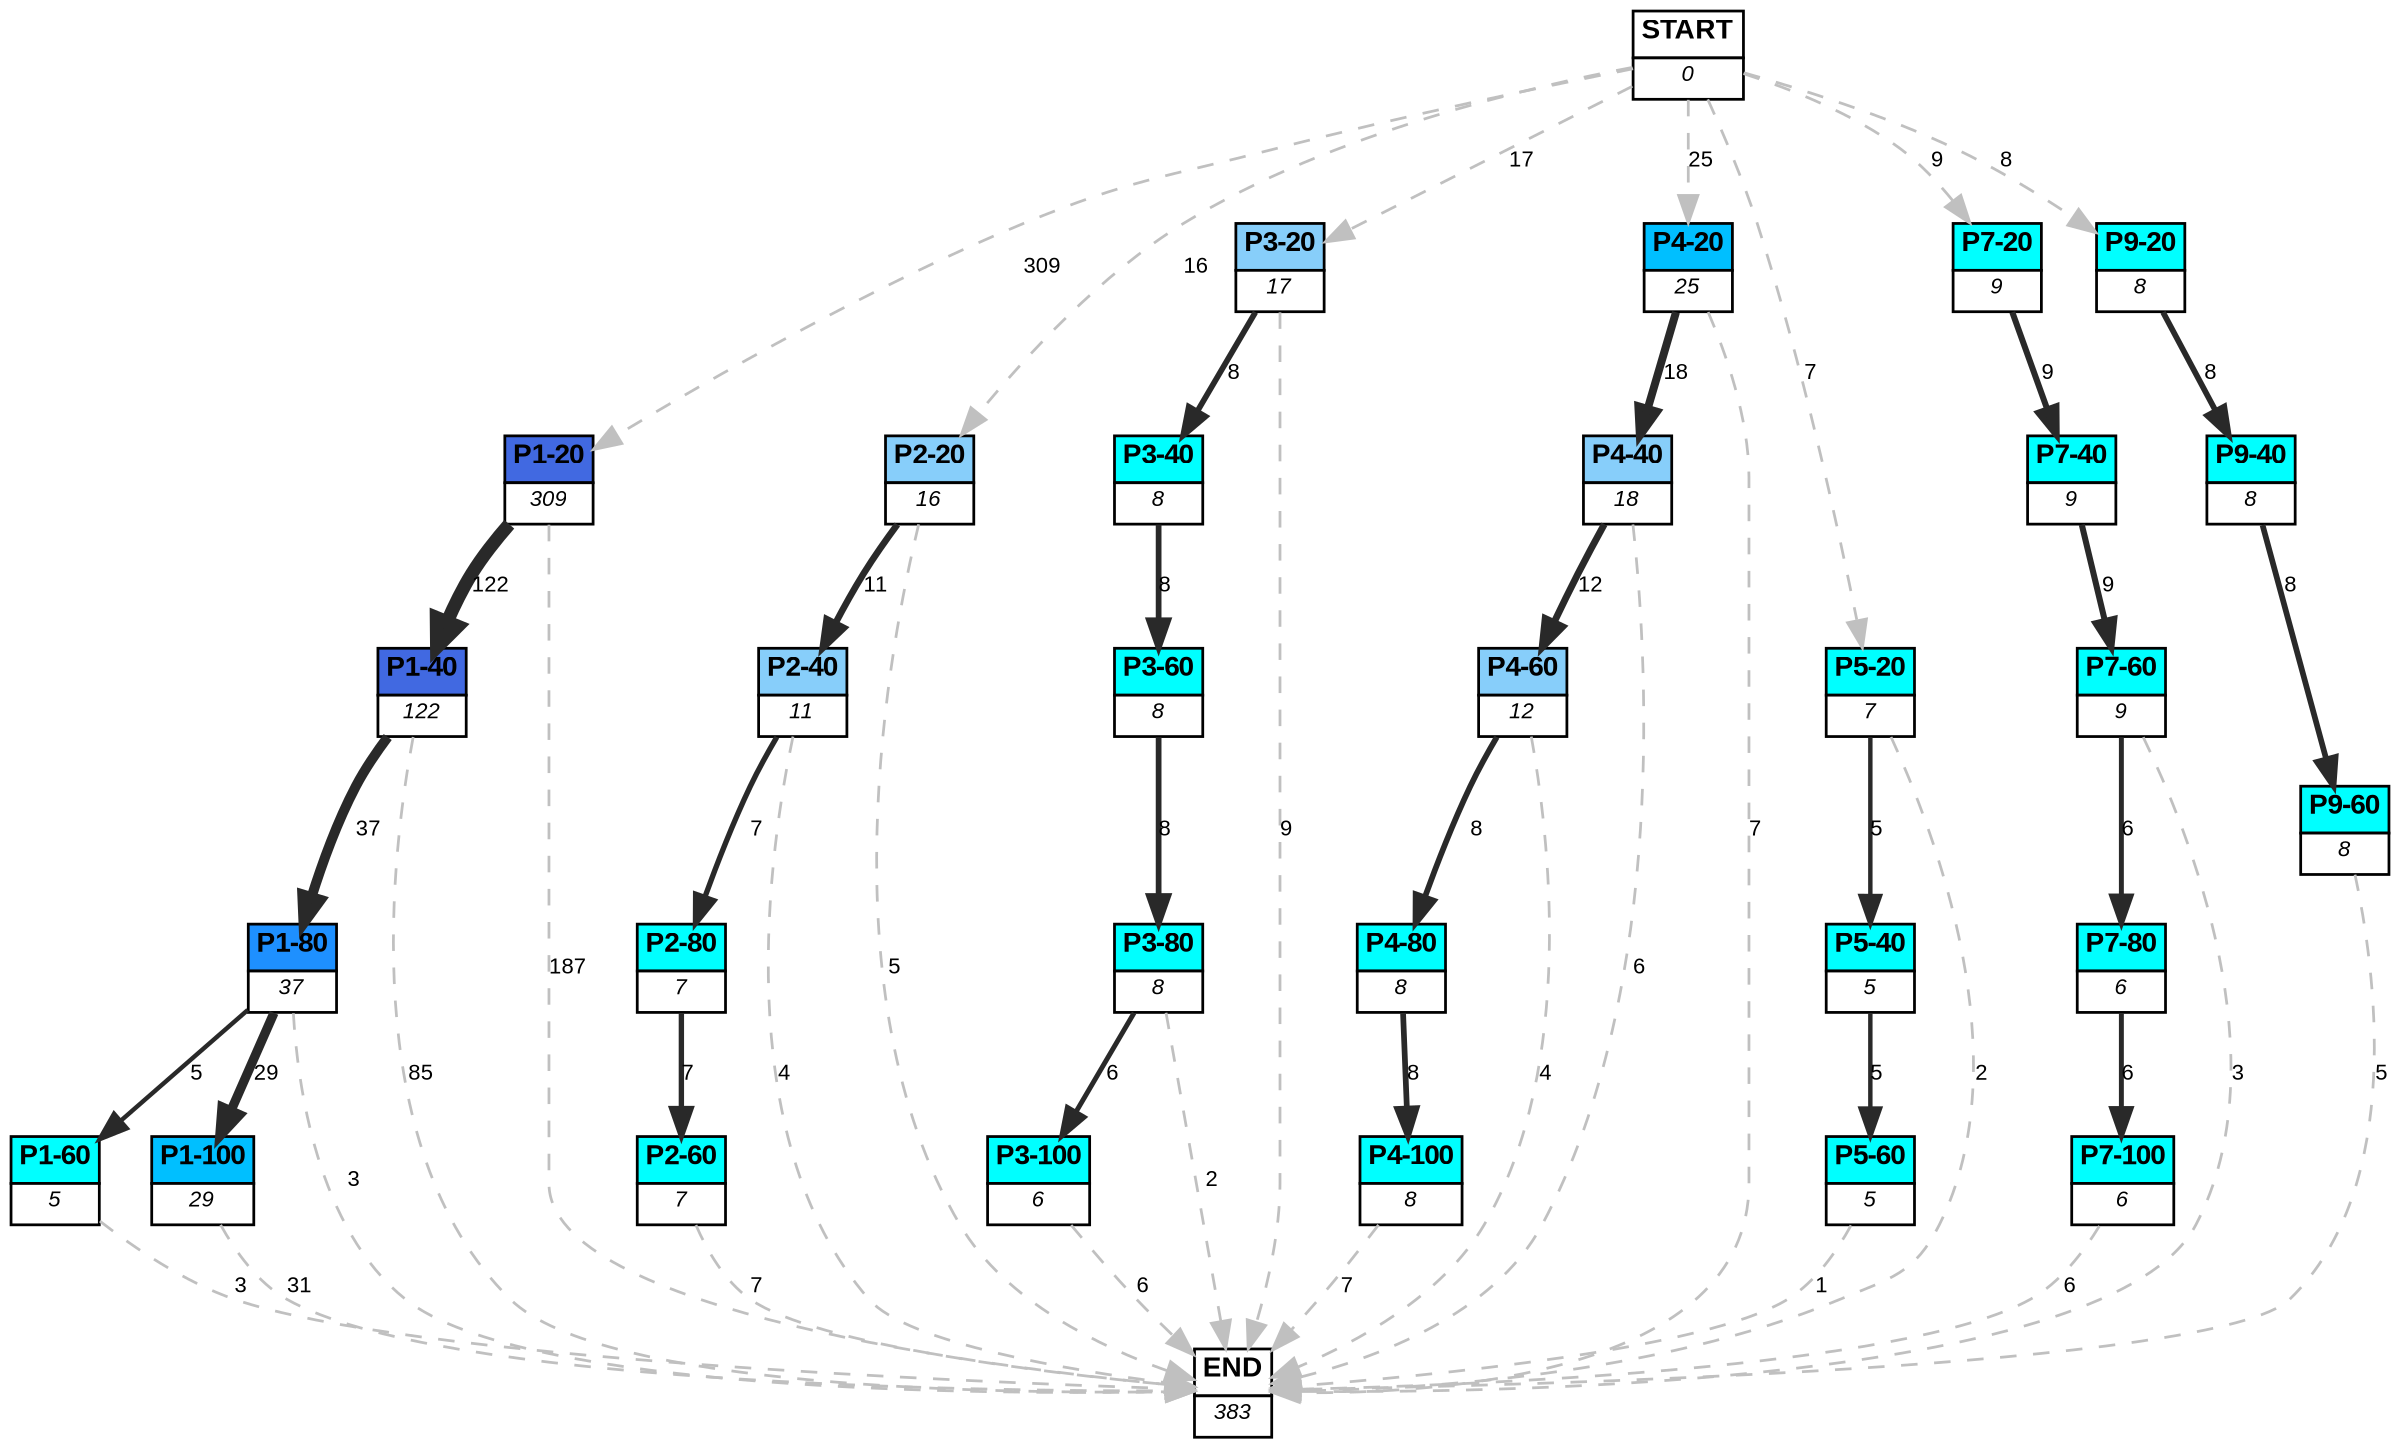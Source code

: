 digraph graphname {
	dpi = 150
	size="16,11!";
	margin = 0;
"P1-20" [shape=plain, label=<<table border="0" cellborder="1" cellspacing="0"><tr><td bgcolor="royalblue"><FONT face="Arial" POINT-SIZE="10"><b>P1-20</b></FONT></td></tr><tr><td bgcolor="white"><FONT face="Arial" POINT-SIZE="8"><i>309</i></FONT></td></tr></table>>]
"P1-40" [shape=plain, label=<<table border="0" cellborder="1" cellspacing="0"><tr><td bgcolor="royalblue"><FONT face="Arial" POINT-SIZE="10"><b>P1-40</b></FONT></td></tr><tr><td bgcolor="white"><FONT face="Arial" POINT-SIZE="8"><i>122</i></FONT></td></tr></table>>]
"P1-80" [shape=plain, label=<<table border="0" cellborder="1" cellspacing="0"><tr><td bgcolor="dodgerblue"><FONT face="Arial" POINT-SIZE="10"><b>P1-80</b></FONT></td></tr><tr><td bgcolor="white"><FONT face="Arial" POINT-SIZE="8"><i>37</i></FONT></td></tr></table>>]
"P1-60" [shape=plain, label=<<table border="0" cellborder="1" cellspacing="0"><tr><td bgcolor="aqua"><FONT face="Arial" POINT-SIZE="10"><b>P1-60</b></FONT></td></tr><tr><td bgcolor="white"><FONT face="Arial" POINT-SIZE="8"><i>5</i></FONT></td></tr></table>>]
"P1-100" [shape=plain, label=<<table border="0" cellborder="1" cellspacing="0"><tr><td bgcolor="deepskyblue"><FONT face="Arial" POINT-SIZE="10"><b>P1-100</b></FONT></td></tr><tr><td bgcolor="white"><FONT face="Arial" POINT-SIZE="8"><i>29</i></FONT></td></tr></table>>]
"P2-20" [shape=plain, label=<<table border="0" cellborder="1" cellspacing="0"><tr><td bgcolor="lightskyblue"><FONT face="Arial" POINT-SIZE="10"><b>P2-20</b></FONT></td></tr><tr><td bgcolor="white"><FONT face="Arial" POINT-SIZE="8"><i>16</i></FONT></td></tr></table>>]
"P2-40" [shape=plain, label=<<table border="0" cellborder="1" cellspacing="0"><tr><td bgcolor="lightskyblue"><FONT face="Arial" POINT-SIZE="10"><b>P2-40</b></FONT></td></tr><tr><td bgcolor="white"><FONT face="Arial" POINT-SIZE="8"><i>11</i></FONT></td></tr></table>>]
"P2-80" [shape=plain, label=<<table border="0" cellborder="1" cellspacing="0"><tr><td bgcolor="aqua"><FONT face="Arial" POINT-SIZE="10"><b>P2-80</b></FONT></td></tr><tr><td bgcolor="white"><FONT face="Arial" POINT-SIZE="8"><i>7</i></FONT></td></tr></table>>]
"P2-60" [shape=plain, label=<<table border="0" cellborder="1" cellspacing="0"><tr><td bgcolor="aqua"><FONT face="Arial" POINT-SIZE="10"><b>P2-60</b></FONT></td></tr><tr><td bgcolor="white"><FONT face="Arial" POINT-SIZE="8"><i>7</i></FONT></td></tr></table>>]
"P3-20" [shape=plain, label=<<table border="0" cellborder="1" cellspacing="0"><tr><td bgcolor="lightskyblue"><FONT face="Arial" POINT-SIZE="10"><b>P3-20</b></FONT></td></tr><tr><td bgcolor="white"><FONT face="Arial" POINT-SIZE="8"><i>17</i></FONT></td></tr></table>>]
"P3-40" [shape=plain, label=<<table border="0" cellborder="1" cellspacing="0"><tr><td bgcolor="aqua"><FONT face="Arial" POINT-SIZE="10"><b>P3-40</b></FONT></td></tr><tr><td bgcolor="white"><FONT face="Arial" POINT-SIZE="8"><i>8</i></FONT></td></tr></table>>]
"P3-60" [shape=plain, label=<<table border="0" cellborder="1" cellspacing="0"><tr><td bgcolor="aqua"><FONT face="Arial" POINT-SIZE="10"><b>P3-60</b></FONT></td></tr><tr><td bgcolor="white"><FONT face="Arial" POINT-SIZE="8"><i>8</i></FONT></td></tr></table>>]
"P3-80" [shape=plain, label=<<table border="0" cellborder="1" cellspacing="0"><tr><td bgcolor="aqua"><FONT face="Arial" POINT-SIZE="10"><b>P3-80</b></FONT></td></tr><tr><td bgcolor="white"><FONT face="Arial" POINT-SIZE="8"><i>8</i></FONT></td></tr></table>>]
"P3-100" [shape=plain, label=<<table border="0" cellborder="1" cellspacing="0"><tr><td bgcolor="aqua"><FONT face="Arial" POINT-SIZE="10"><b>P3-100</b></FONT></td></tr><tr><td bgcolor="white"><FONT face="Arial" POINT-SIZE="8"><i>6</i></FONT></td></tr></table>>]
"P4-20" [shape=plain, label=<<table border="0" cellborder="1" cellspacing="0"><tr><td bgcolor="deepskyblue"><FONT face="Arial" POINT-SIZE="10"><b>P4-20</b></FONT></td></tr><tr><td bgcolor="white"><FONT face="Arial" POINT-SIZE="8"><i>25</i></FONT></td></tr></table>>]
"P4-40" [shape=plain, label=<<table border="0" cellborder="1" cellspacing="0"><tr><td bgcolor="lightskyblue"><FONT face="Arial" POINT-SIZE="10"><b>P4-40</b></FONT></td></tr><tr><td bgcolor="white"><FONT face="Arial" POINT-SIZE="8"><i>18</i></FONT></td></tr></table>>]
"P4-60" [shape=plain, label=<<table border="0" cellborder="1" cellspacing="0"><tr><td bgcolor="lightskyblue"><FONT face="Arial" POINT-SIZE="10"><b>P4-60</b></FONT></td></tr><tr><td bgcolor="white"><FONT face="Arial" POINT-SIZE="8"><i>12</i></FONT></td></tr></table>>]
"P5-20" [shape=plain, label=<<table border="0" cellborder="1" cellspacing="0"><tr><td bgcolor="aqua"><FONT face="Arial" POINT-SIZE="10"><b>P5-20</b></FONT></td></tr><tr><td bgcolor="white"><FONT face="Arial" POINT-SIZE="8"><i>7</i></FONT></td></tr></table>>]
"P5-40" [shape=plain, label=<<table border="0" cellborder="1" cellspacing="0"><tr><td bgcolor="aqua"><FONT face="Arial" POINT-SIZE="10"><b>P5-40</b></FONT></td></tr><tr><td bgcolor="white"><FONT face="Arial" POINT-SIZE="8"><i>5</i></FONT></td></tr></table>>]
"P5-60" [shape=plain, label=<<table border="0" cellborder="1" cellspacing="0"><tr><td bgcolor="aqua"><FONT face="Arial" POINT-SIZE="10"><b>P5-60</b></FONT></td></tr><tr><td bgcolor="white"><FONT face="Arial" POINT-SIZE="8"><i>5</i></FONT></td></tr></table>>]
"P4-80" [shape=plain, label=<<table border="0" cellborder="1" cellspacing="0"><tr><td bgcolor="aqua"><FONT face="Arial" POINT-SIZE="10"><b>P4-80</b></FONT></td></tr><tr><td bgcolor="white"><FONT face="Arial" POINT-SIZE="8"><i>8</i></FONT></td></tr></table>>]
"P4-100" [shape=plain, label=<<table border="0" cellborder="1" cellspacing="0"><tr><td bgcolor="aqua"><FONT face="Arial" POINT-SIZE="10"><b>P4-100</b></FONT></td></tr><tr><td bgcolor="white"><FONT face="Arial" POINT-SIZE="8"><i>8</i></FONT></td></tr></table>>]
"P7-20" [shape=plain, label=<<table border="0" cellborder="1" cellspacing="0"><tr><td bgcolor="aqua"><FONT face="Arial" POINT-SIZE="10"><b>P7-20</b></FONT></td></tr><tr><td bgcolor="white"><FONT face="Arial" POINT-SIZE="8"><i>9</i></FONT></td></tr></table>>]
"P7-40" [shape=plain, label=<<table border="0" cellborder="1" cellspacing="0"><tr><td bgcolor="aqua"><FONT face="Arial" POINT-SIZE="10"><b>P7-40</b></FONT></td></tr><tr><td bgcolor="white"><FONT face="Arial" POINT-SIZE="8"><i>9</i></FONT></td></tr></table>>]
"P7-60" [shape=plain, label=<<table border="0" cellborder="1" cellspacing="0"><tr><td bgcolor="aqua"><FONT face="Arial" POINT-SIZE="10"><b>P7-60</b></FONT></td></tr><tr><td bgcolor="white"><FONT face="Arial" POINT-SIZE="8"><i>9</i></FONT></td></tr></table>>]
"P7-80" [shape=plain, label=<<table border="0" cellborder="1" cellspacing="0"><tr><td bgcolor="aqua"><FONT face="Arial" POINT-SIZE="10"><b>P7-80</b></FONT></td></tr><tr><td bgcolor="white"><FONT face="Arial" POINT-SIZE="8"><i>6</i></FONT></td></tr></table>>]
"P7-100" [shape=plain, label=<<table border="0" cellborder="1" cellspacing="0"><tr><td bgcolor="aqua"><FONT face="Arial" POINT-SIZE="10"><b>P7-100</b></FONT></td></tr><tr><td bgcolor="white"><FONT face="Arial" POINT-SIZE="8"><i>6</i></FONT></td></tr></table>>]
"P9-20" [shape=plain, label=<<table border="0" cellborder="1" cellspacing="0"><tr><td bgcolor="aqua"><FONT face="Arial" POINT-SIZE="10"><b>P9-20</b></FONT></td></tr><tr><td bgcolor="white"><FONT face="Arial" POINT-SIZE="8"><i>8</i></FONT></td></tr></table>>]
"P9-40" [shape=plain, label=<<table border="0" cellborder="1" cellspacing="0"><tr><td bgcolor="aqua"><FONT face="Arial" POINT-SIZE="10"><b>P9-40</b></FONT></td></tr><tr><td bgcolor="white"><FONT face="Arial" POINT-SIZE="8"><i>8</i></FONT></td></tr></table>>]
"P9-60" [shape=plain, label=<<table border="0" cellborder="1" cellspacing="0"><tr><td bgcolor="aqua"><FONT face="Arial" POINT-SIZE="10"><b>P9-60</b></FONT></td></tr><tr><td bgcolor="white"><FONT face="Arial" POINT-SIZE="8"><i>8</i></FONT></td></tr></table>>]
"START" [shape=plain, label=<<table border="0" cellborder="1" cellspacing="0"><tr><td bgcolor="white"><FONT face="Arial" POINT-SIZE="10"><b>START</b></FONT></td></tr><tr><td bgcolor="white"><FONT face="Arial" POINT-SIZE="8"><i>0</i></FONT></td></tr></table>>]
"END" [shape=plain, label=<<table border="0" cellborder="1" cellspacing="0"><tr><td bgcolor="white"><FONT face="Arial" POINT-SIZE="10"><b>END</b></FONT></td></tr><tr><td bgcolor="white"><FONT face="Arial" POINT-SIZE="8"><i>383</i></FONT></td></tr></table>>]
"P1-20" -> "P1-40" [ color=grey16 penwidth = "4.804021044733257"label ="122" labelfloat=false fontname="Arial" fontsize=8]
"P1-20" -> "END" [ style = dashed color=grey label ="187" labelfloat=false fontname="Arial" fontsize=8]
"P1-40" -> "P1-80" [ color=grey16 penwidth = "3.6109179126442243"label ="37" labelfloat=false fontname="Arial" fontsize=8]
"P1-40" -> "END" [ style = dashed color=grey label ="85" labelfloat=false fontname="Arial" fontsize=8]
"P1-80" -> "P1-60" [ color=grey16 penwidth = "1.6094379124341003"label ="5" labelfloat=false fontname="Arial" fontsize=8]
"P1-80" -> "P1-100" [ color=grey16 penwidth = "3.367295829986474"label ="29" labelfloat=false fontname="Arial" fontsize=8]
"P1-80" -> "END" [ style = dashed color=grey label ="3" labelfloat=false fontname="Arial" fontsize=8]
"P1-60" -> "END" [ style = dashed color=grey label ="3" labelfloat=false fontname="Arial" fontsize=8]
"P1-100" -> "END" [ style = dashed color=grey label ="31" labelfloat=false fontname="Arial" fontsize=8]
"P2-20" -> "P2-40" [ color=grey16 penwidth = "2.3978952727983707"label ="11" labelfloat=false fontname="Arial" fontsize=8]
"P2-20" -> "END" [ style = dashed color=grey label ="5" labelfloat=false fontname="Arial" fontsize=8]
"P2-40" -> "P2-80" [ color=grey16 penwidth = "1.9459101490553132"label ="7" labelfloat=false fontname="Arial" fontsize=8]
"P2-40" -> "END" [ style = dashed color=grey label ="4" labelfloat=false fontname="Arial" fontsize=8]
"P2-80" -> "P2-60" [ color=grey16 penwidth = "1.9459101490553132"label ="7" labelfloat=false fontname="Arial" fontsize=8]
"P2-60" -> "END" [ style = dashed color=grey label ="7" labelfloat=false fontname="Arial" fontsize=8]
"P3-20" -> "P3-40" [ color=grey16 penwidth = "2.0794415416798357"label ="8" labelfloat=false fontname="Arial" fontsize=8]
"P3-20" -> "END" [ style = dashed color=grey label ="9" labelfloat=false fontname="Arial" fontsize=8]
"P3-40" -> "P3-60" [ color=grey16 penwidth = "2.0794415416798357"label ="8" labelfloat=false fontname="Arial" fontsize=8]
"P3-60" -> "P3-80" [ color=grey16 penwidth = "2.0794415416798357"label ="8" labelfloat=false fontname="Arial" fontsize=8]
"P3-80" -> "P3-100" [ color=grey16 penwidth = "1.791759469228055"label ="6" labelfloat=false fontname="Arial" fontsize=8]
"P3-80" -> "END" [ style = dashed color=grey label ="2" labelfloat=false fontname="Arial" fontsize=8]
"P3-100" -> "END" [ style = dashed color=grey label ="6" labelfloat=false fontname="Arial" fontsize=8]
"P4-20" -> "P4-40" [ color=grey16 penwidth = "2.8903717578961645"label ="18" labelfloat=false fontname="Arial" fontsize=8]
"P4-20" -> "END" [ style = dashed color=grey label ="7" labelfloat=false fontname="Arial" fontsize=8]
"P4-40" -> "P4-60" [ color=grey16 penwidth = "2.4849066497880004"label ="12" labelfloat=false fontname="Arial" fontsize=8]
"P4-40" -> "END" [ style = dashed color=grey label ="6" labelfloat=false fontname="Arial" fontsize=8]
"P4-60" -> "P4-80" [ color=grey16 penwidth = "2.0794415416798357"label ="8" labelfloat=false fontname="Arial" fontsize=8]
"P4-60" -> "END" [ style = dashed color=grey label ="4" labelfloat=false fontname="Arial" fontsize=8]
"P5-20" -> "P5-40" [ color=grey16 penwidth = "1.6094379124341003"label ="5" labelfloat=false fontname="Arial" fontsize=8]
"P5-20" -> "END" [ style = dashed color=grey label ="2" labelfloat=false fontname="Arial" fontsize=8]
"P5-40" -> "P5-60" [ color=grey16 penwidth = "1.6094379124341003"label ="5" labelfloat=false fontname="Arial" fontsize=8]
"P5-60" -> "END" [ style = dashed color=grey label ="1" labelfloat=false fontname="Arial" fontsize=8]
"P4-80" -> "P4-100" [ color=grey16 penwidth = "2.0794415416798357"label ="8" labelfloat=false fontname="Arial" fontsize=8]
"P4-100" -> "END" [ style = dashed color=grey label ="7" labelfloat=false fontname="Arial" fontsize=8]
"P7-20" -> "P7-40" [ color=grey16 penwidth = "2.1972245773362196"label ="9" labelfloat=false fontname="Arial" fontsize=8]
"P7-40" -> "P7-60" [ color=grey16 penwidth = "2.1972245773362196"label ="9" labelfloat=false fontname="Arial" fontsize=8]
"P7-60" -> "P7-80" [ color=grey16 penwidth = "1.791759469228055"label ="6" labelfloat=false fontname="Arial" fontsize=8]
"P7-60" -> "END" [ style = dashed color=grey label ="3" labelfloat=false fontname="Arial" fontsize=8]
"P7-80" -> "P7-100" [ color=grey16 penwidth = "1.791759469228055"label ="6" labelfloat=false fontname="Arial" fontsize=8]
"P7-100" -> "END" [ style = dashed color=grey label ="6" labelfloat=false fontname="Arial" fontsize=8]
"P9-20" -> "P9-40" [ color=grey16 penwidth = "2.0794415416798357"label ="8" labelfloat=false fontname="Arial" fontsize=8]
"P9-40" -> "P9-60" [ color=grey16 penwidth = "2.0794415416798357"label ="8" labelfloat=false fontname="Arial" fontsize=8]
"P9-60" -> "END" [ style = dashed color=grey label ="5" labelfloat=false fontname="Arial" fontsize=8]
"START" -> "P1-20" [ style = dashed color=grey label ="309" labelfloat=false fontname="Arial" fontsize=8]
"START" -> "P2-20" [ style = dashed color=grey label ="16" labelfloat=false fontname="Arial" fontsize=8]
"START" -> "P3-20" [ style = dashed color=grey label ="17" labelfloat=false fontname="Arial" fontsize=8]
"START" -> "P4-20" [ style = dashed color=grey label ="25" labelfloat=false fontname="Arial" fontsize=8]
"START" -> "P5-20" [ style = dashed color=grey label ="7" labelfloat=false fontname="Arial" fontsize=8]
"START" -> "P7-20" [ style = dashed color=grey label ="9" labelfloat=false fontname="Arial" fontsize=8]
"START" -> "P9-20" [ style = dashed color=grey label ="8" labelfloat=false fontname="Arial" fontsize=8]
}